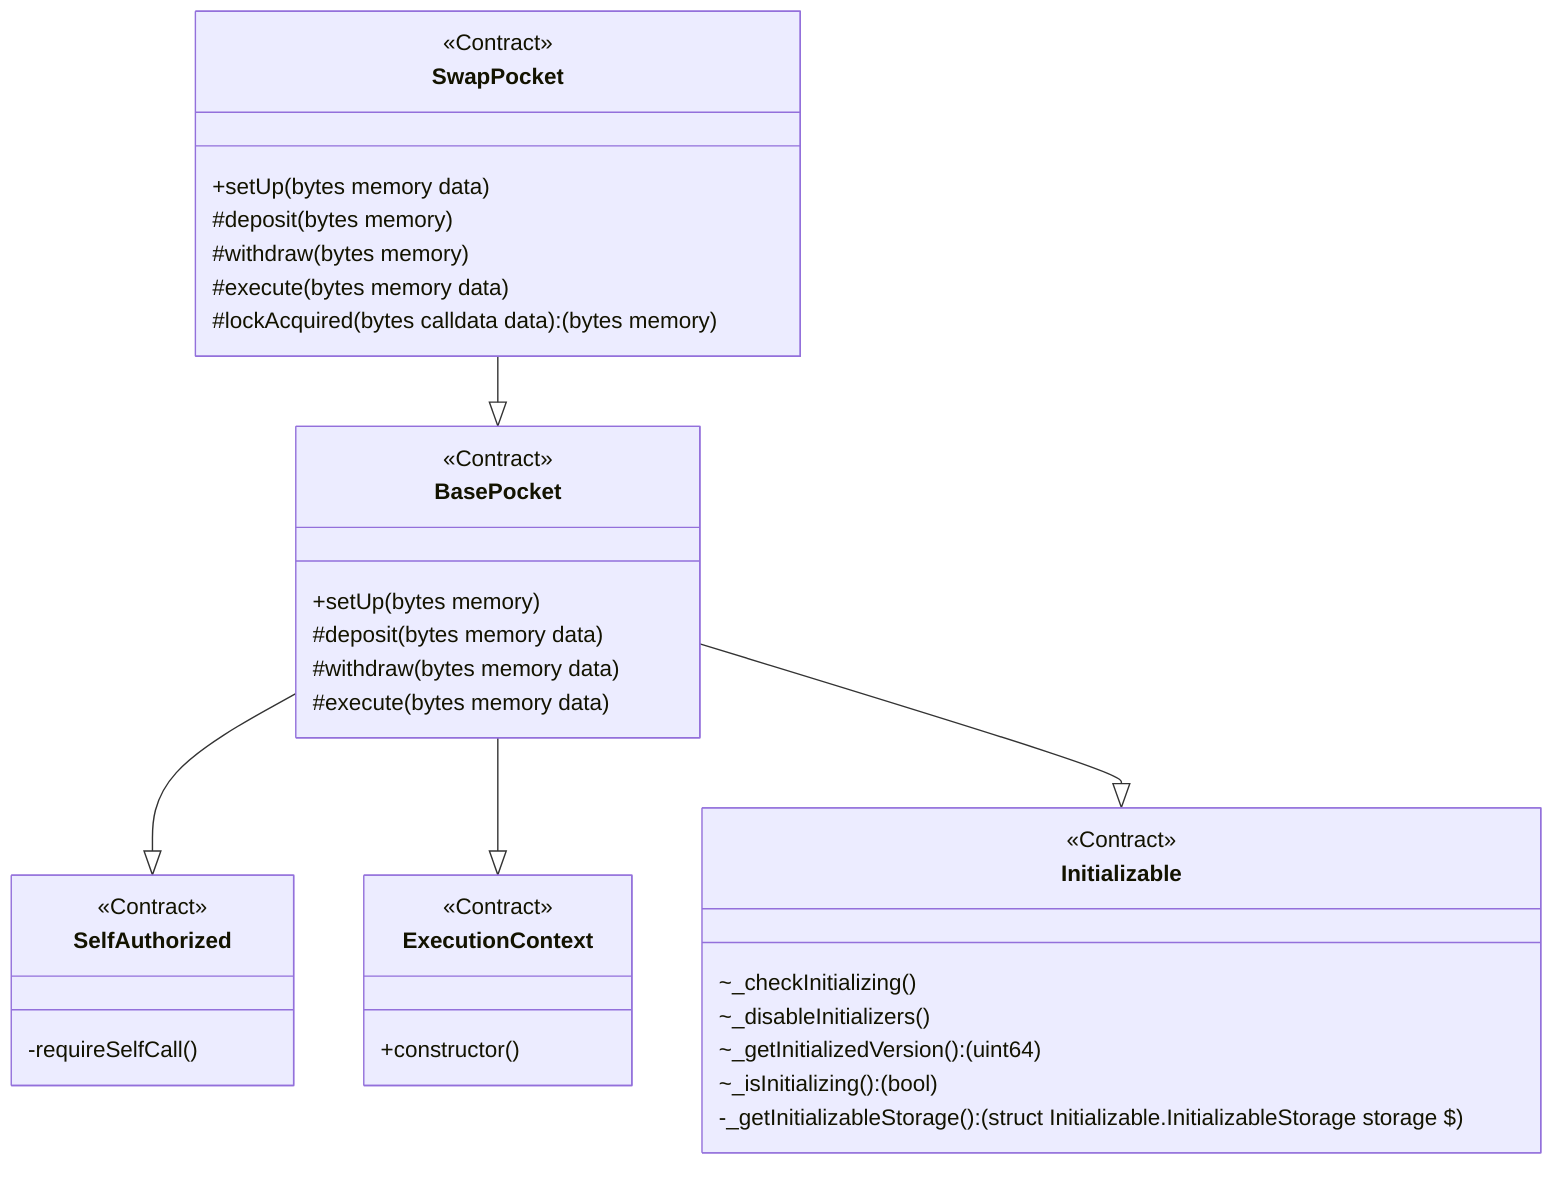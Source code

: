 classDiagram
  %% 501:991:87
  class SwapPocket {
    <<Contract>>
    +setUp(bytes memory data)
    #deposit(bytes memory)
    #withdraw(bytes memory)
    #execute(bytes memory data)
    #lockAcquired(bytes calldata data): (bytes memory)
  }
  
  SwapPocket --|> BasePocket
  
  %% 485:727:88
  class BasePocket {
    <<Contract>>
    +setUp(bytes memory)
    #deposit(bytes memory data)
    #withdraw(bytes memory data)
    #execute(bytes memory data)
  }
  
  BasePocket --|> SelfAuthorized
  
  %% 209:333:48
  class SelfAuthorized {
    <<Contract>>
    -requireSelfCall()
  }
  
  BasePocket --|> ExecutionContext
  
  %% 58:367:91
  class ExecutionContext {
    <<Contract>>
    +constructor()
  }
  
  BasePocket --|> Initializable
  
  %% 2349:6560:34
  class Initializable {
    <<Contract>>
    ~_checkInitializing()
    ~_disableInitializers()
    ~_getInitializedVersion(): (uint64)
    ~_isInitializing(): (bool)
    -_getInitializableStorage(): (struct Initializable.InitializableStorage storage $)
  }